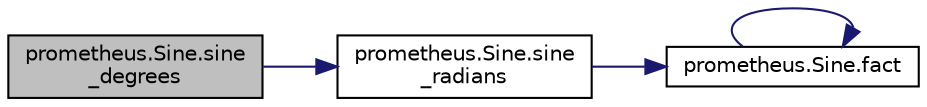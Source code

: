 digraph "prometheus.Sine.sine_degrees"
{
  edge [fontname="Helvetica",fontsize="10",labelfontname="Helvetica",labelfontsize="10"];
  node [fontname="Helvetica",fontsize="10",shape=record];
  rankdir="LR";
  Node1 [label="prometheus.Sine.sine\l_degrees",height=0.2,width=0.4,color="black", fillcolor="grey75", style="filled", fontcolor="black"];
  Node1 -> Node2 [color="midnightblue",fontsize="10",style="solid",fontname="Helvetica"];
  Node2 [label="prometheus.Sine.sine\l_radians",height=0.2,width=0.4,color="black", fillcolor="white", style="filled",URL="$classprometheus_1_1_sine.html#a2db3bb19693275b022d26d6ad1f03fa8"];
  Node2 -> Node3 [color="midnightblue",fontsize="10",style="solid",fontname="Helvetica"];
  Node3 [label="prometheus.Sine.fact",height=0.2,width=0.4,color="black", fillcolor="white", style="filled",URL="$classprometheus_1_1_sine.html#a1dfebb4deff04ae55ab5706eaf5e2b44"];
  Node3 -> Node3 [color="midnightblue",fontsize="10",style="solid",fontname="Helvetica"];
}
